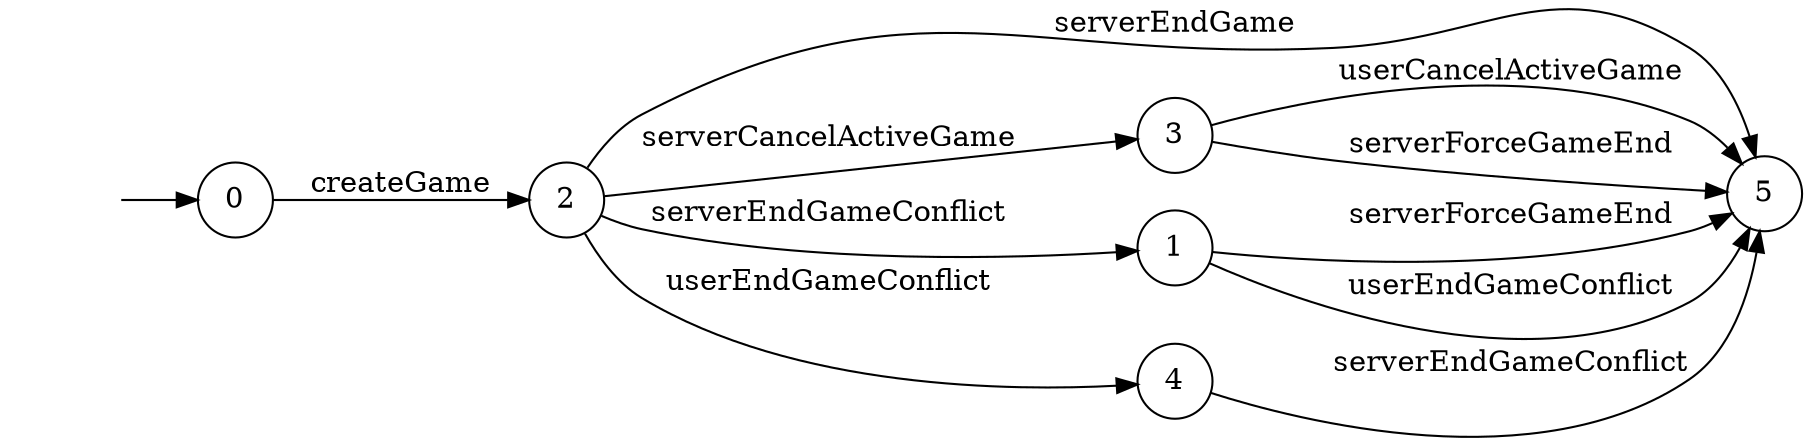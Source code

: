 digraph "./InvConPlus/Dapp-Automata-data/result/model/0x9919d97e50397b7483e9ea61e027e4c4419c8171/GameChannel/FSM-6" {
	graph [rankdir=LR]
	"" [label="" shape=plaintext]
	2 [label=2 shape=circle]
	5 [label=5 shape=circle]
	3 [label=3 shape=circle]
	0 [label=0 shape=circle]
	1 [label=1 shape=circle]
	4 [label=4 shape=circle]
	"" -> 0 [label=""]
	0 -> 2 [label=createGame]
	2 -> 5 [label=serverEndGame]
	2 -> 3 [label=serverCancelActiveGame]
	2 -> 4 [label=userEndGameConflict]
	2 -> 1 [label=serverEndGameConflict]
	1 -> 5 [label=serverForceGameEnd]
	1 -> 5 [label=userEndGameConflict]
	4 -> 5 [label=serverEndGameConflict]
	3 -> 5 [label=userCancelActiveGame]
	3 -> 5 [label=serverForceGameEnd]
}
